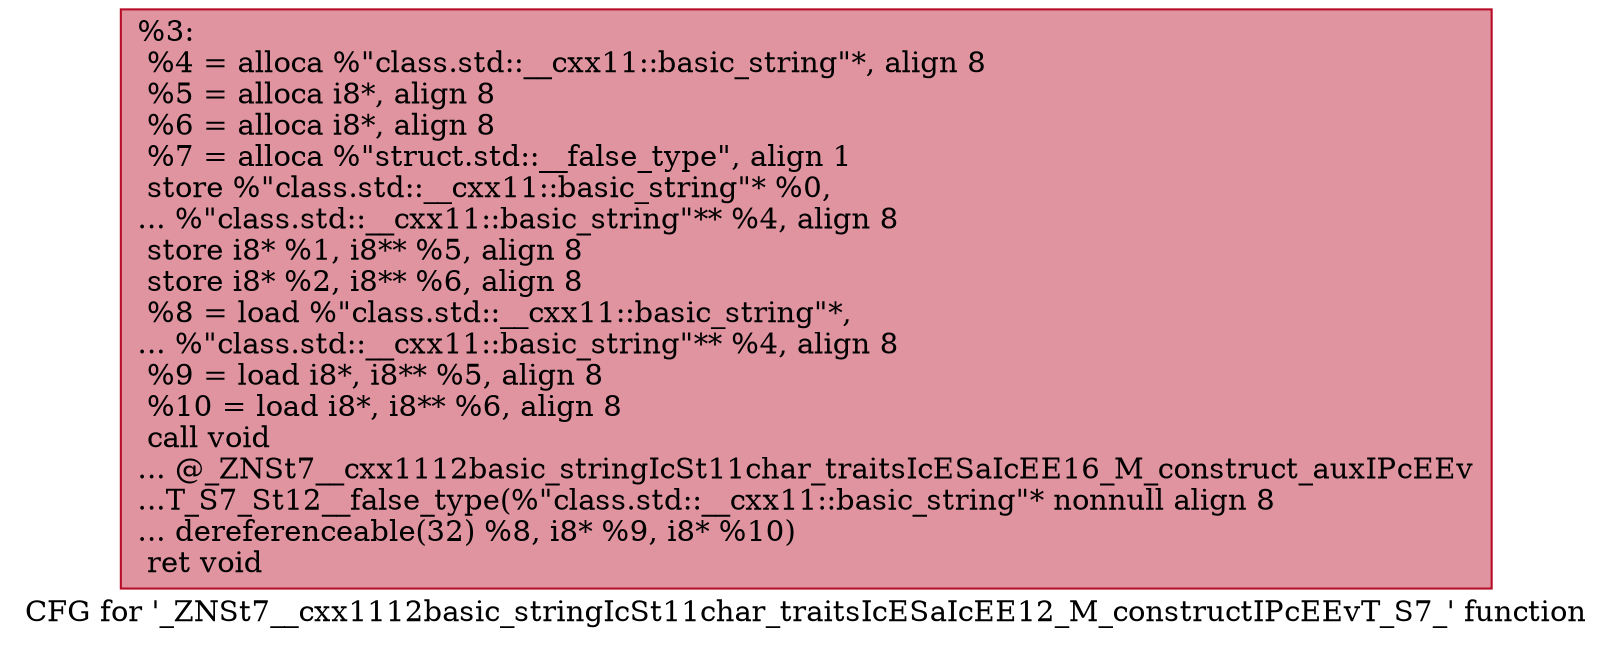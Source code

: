 digraph "CFG for '_ZNSt7__cxx1112basic_stringIcSt11char_traitsIcESaIcEE12_M_constructIPcEEvT_S7_' function" {
	label="CFG for '_ZNSt7__cxx1112basic_stringIcSt11char_traitsIcESaIcEE12_M_constructIPcEEvT_S7_' function";

	Node0x564b3f578c60 [shape=record,color="#b70d28ff", style=filled, fillcolor="#b70d2870",label="{%3:\l  %4 = alloca %\"class.std::__cxx11::basic_string\"*, align 8\l  %5 = alloca i8*, align 8\l  %6 = alloca i8*, align 8\l  %7 = alloca %\"struct.std::__false_type\", align 1\l  store %\"class.std::__cxx11::basic_string\"* %0,\l... %\"class.std::__cxx11::basic_string\"** %4, align 8\l  store i8* %1, i8** %5, align 8\l  store i8* %2, i8** %6, align 8\l  %8 = load %\"class.std::__cxx11::basic_string\"*,\l... %\"class.std::__cxx11::basic_string\"** %4, align 8\l  %9 = load i8*, i8** %5, align 8\l  %10 = load i8*, i8** %6, align 8\l  call void\l... @_ZNSt7__cxx1112basic_stringIcSt11char_traitsIcESaIcEE16_M_construct_auxIPcEEv\l...T_S7_St12__false_type(%\"class.std::__cxx11::basic_string\"* nonnull align 8\l... dereferenceable(32) %8, i8* %9, i8* %10)\l  ret void\l}"];
}
